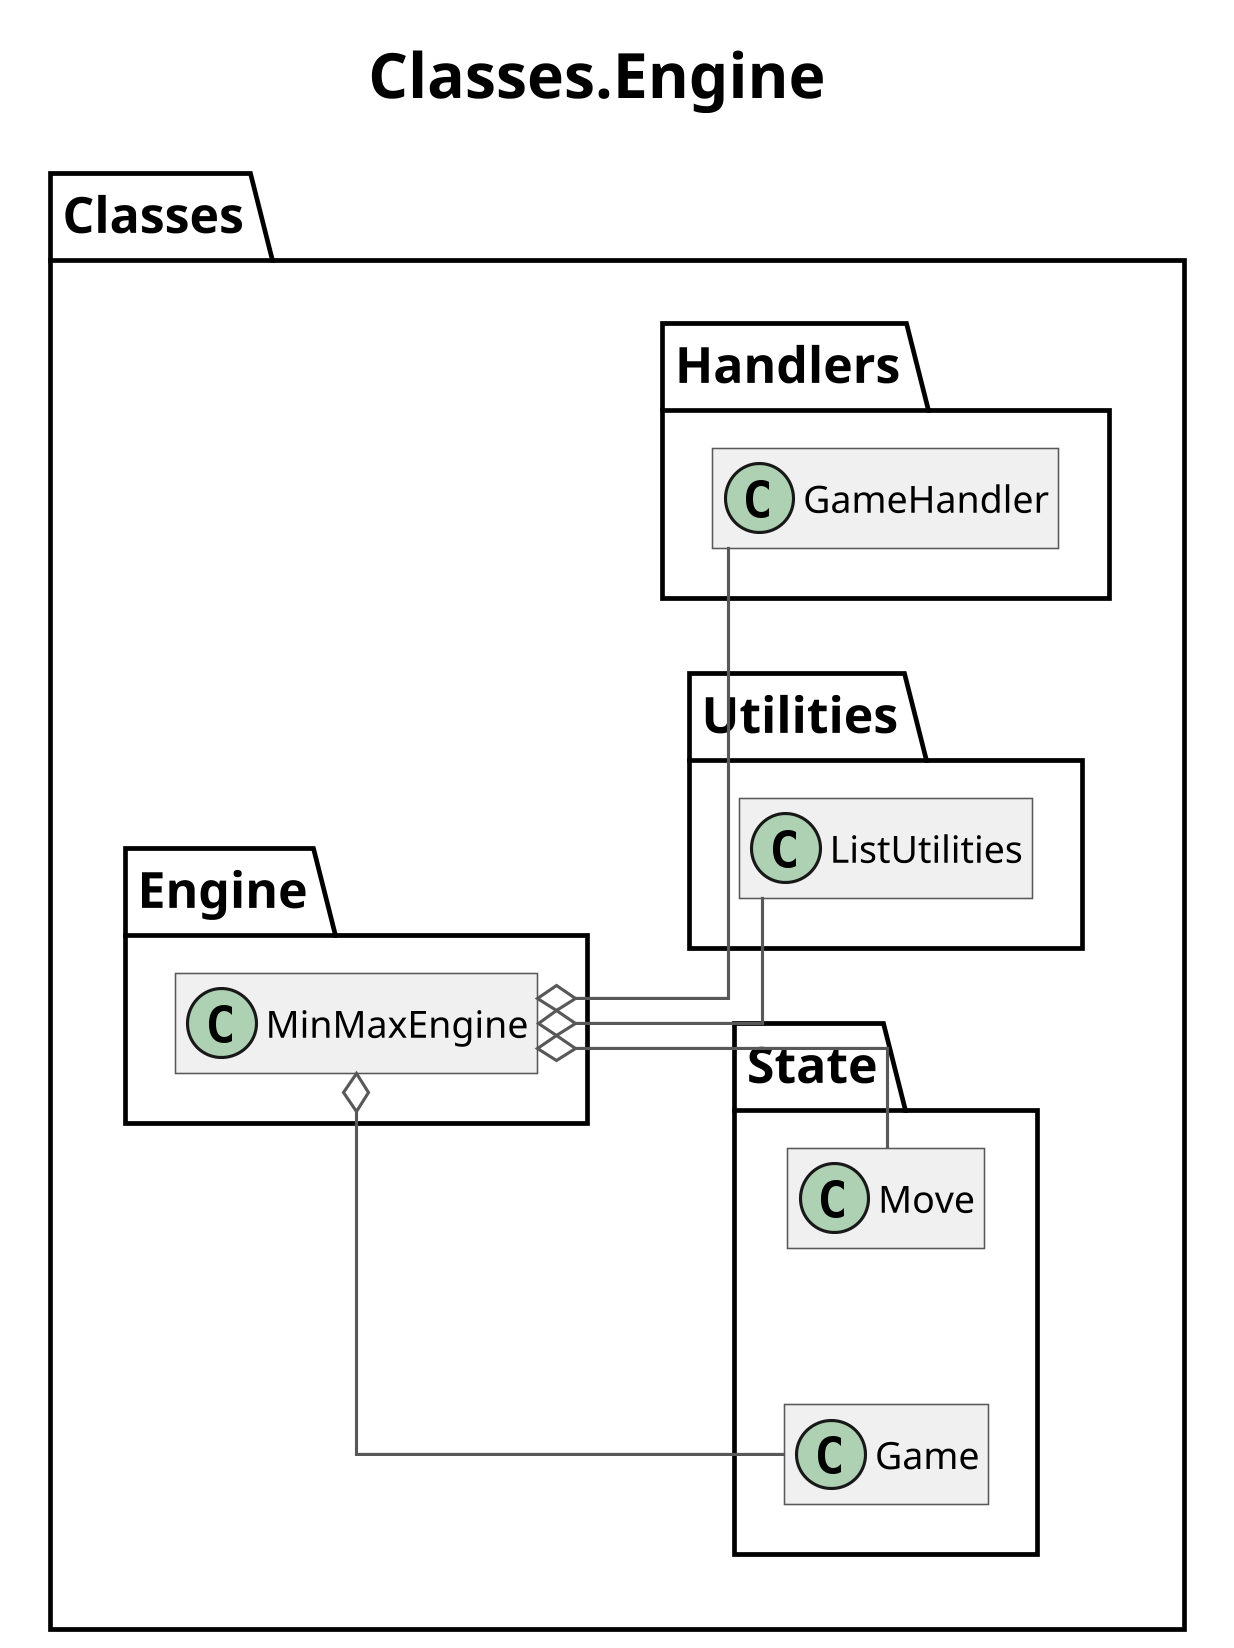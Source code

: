 @startuml NEA
skinparam classAttributeIconSize 0
skinparam classFontSize 16
skinparam classFontName Trebuchet MS
skinparam classBackgroundColor #F0F0F0
skinparam classBorderColor #585858
skinparam classArrowColor #585858
skinparam wrapWidth 400
skinparam RoundCorner 0
skinparam DefaultFontName Trebuchet MS
skinparam DefaultFontSize 16
skinparam ClassFontSize 16
skinparam TitleFontSize 20
skinparam ClassAttributeFontSize 12
skinparam Dpi 300
skinparam svgAntiAlias true
skinparam Linetype ortho
skinparam Nodesep 50
skinparam ranksep 50

left to right direction

title Classes.Engine

namespace Classes {
    namespace Engine {
        class MinMaxEngine
    }
}

Classes.Engine.MinMaxEngine o-- Classes.State.Move
Classes.Engine.MinMaxEngine o-- Classes.State.Game
Classes.Engine.MinMaxEngine o-- Classes.Utilities.ListUtilities
Classes.Engine.MinMaxEngine o-- Classes.Handlers.GameHandler

hide members
@enduml